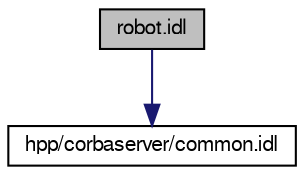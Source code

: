 digraph "robot.idl"
{
  edge [fontname="FreeSans",fontsize="10",labelfontname="FreeSans",labelfontsize="10"];
  node [fontname="FreeSans",fontsize="10",shape=record];
  Node1 [label="robot.idl",height=0.2,width=0.4,color="black", fillcolor="grey75", style="filled" fontcolor="black"];
  Node1 -> Node2 [color="midnightblue",fontsize="10",style="solid",fontname="FreeSans"];
  Node2 [label="hpp/corbaserver/common.idl",height=0.2,width=0.4,color="black", fillcolor="white", style="filled",URL="https://jmirabel.github.io/hpp-doc/api/hpp-corbaserver/doxygen-html/hpp-corbaserver.doxytag$a00013.html"];
}
